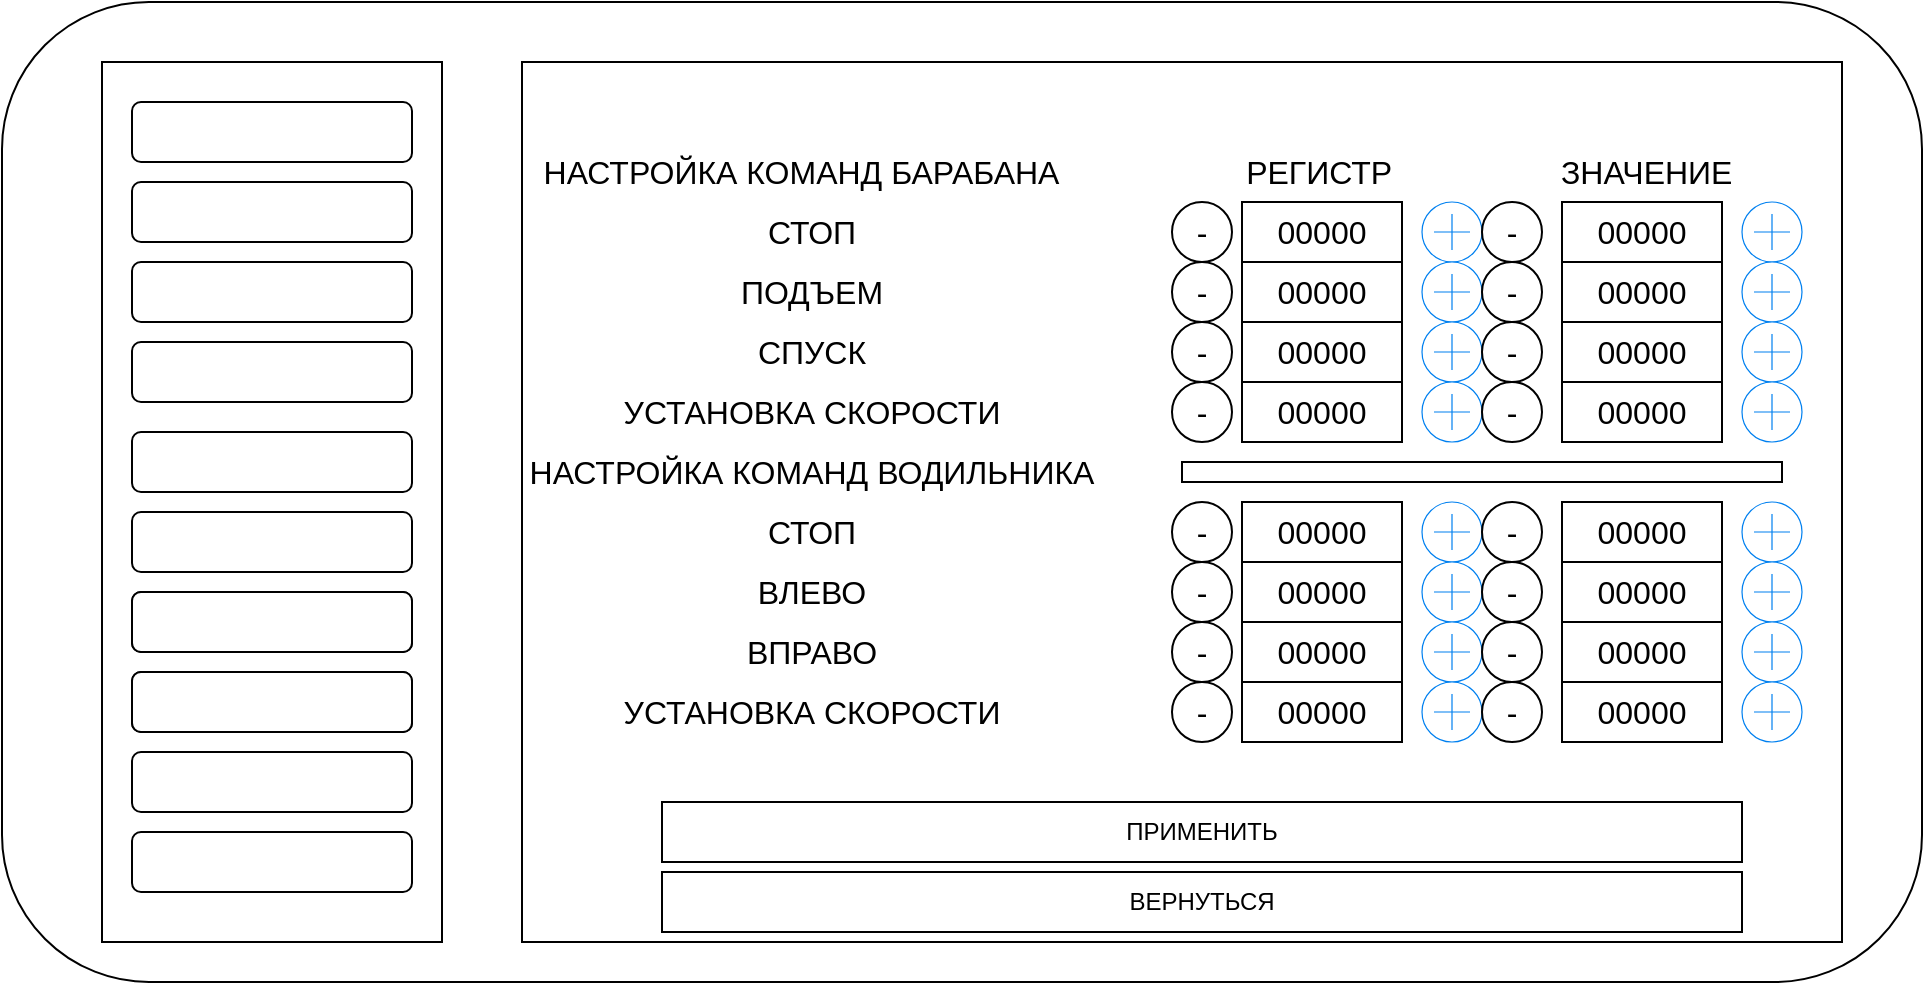 <mxfile version="23.1.5" type="github">
  <diagram name="Page-1" id="03018318-947c-dd8e-b7a3-06fadd420f32">
    <mxGraphModel dx="1934" dy="2406" grid="1" gridSize="10" guides="1" tooltips="1" connect="1" arrows="1" fold="1" page="1" pageScale="1" pageWidth="1100" pageHeight="850" background="#ffffff" math="0" shadow="0">
      <root>
        <mxCell id="0" />
        <mxCell id="1" parent="0" />
        <mxCell id="AzzoTdDaTa5bJprUW5se-137" value="" style="rounded=1;whiteSpace=wrap;html=1;" vertex="1" parent="1">
          <mxGeometry x="-70" y="-10" width="960" height="490" as="geometry" />
        </mxCell>
        <mxCell id="AzzoTdDaTa5bJprUW5se-3" value="" style="rounded=0;whiteSpace=wrap;html=1;" vertex="1" parent="1">
          <mxGeometry x="190" y="20" width="660" height="440" as="geometry" />
        </mxCell>
        <mxCell id="AzzoTdDaTa5bJprUW5se-5" value="НАСТРОЙКА КОМАНД БАРАБАНА&amp;nbsp; &amp;nbsp; &amp;nbsp; &amp;nbsp; &amp;nbsp; &amp;nbsp; &amp;nbsp; &amp;nbsp; &amp;nbsp; &amp;nbsp; &amp;nbsp;РЕГИСТР&amp;nbsp; &amp;nbsp; &amp;nbsp; &amp;nbsp; &amp;nbsp; &amp;nbsp; &amp;nbsp; &amp;nbsp; &amp;nbsp; &amp;nbsp;ЗНАЧЕНИЕ&lt;div&gt;&lt;br/&gt;&lt;/div&gt;" style="text;html=1;align=center;verticalAlign=middle;whiteSpace=wrap;rounded=0;fontSize=16;" vertex="1" parent="1">
          <mxGeometry x="160" y="70" width="676" height="30" as="geometry" />
        </mxCell>
        <mxCell id="AzzoTdDaTa5bJprUW5se-6" value="СТОП" style="text;html=1;align=center;verticalAlign=middle;whiteSpace=wrap;rounded=0;fontSize=16;" vertex="1" parent="1">
          <mxGeometry x="150" y="90" width="370" height="30" as="geometry" />
        </mxCell>
        <mxCell id="AzzoTdDaTa5bJprUW5se-7" value="ПОДЪЕМ" style="text;html=1;align=center;verticalAlign=middle;whiteSpace=wrap;rounded=0;fontSize=16;" vertex="1" parent="1">
          <mxGeometry x="150" y="120" width="370" height="30" as="geometry" />
        </mxCell>
        <mxCell id="AzzoTdDaTa5bJprUW5se-8" value="СПУСК" style="text;html=1;align=center;verticalAlign=middle;whiteSpace=wrap;rounded=0;fontSize=16;" vertex="1" parent="1">
          <mxGeometry x="150" y="150" width="370" height="30" as="geometry" />
        </mxCell>
        <mxCell id="AzzoTdDaTa5bJprUW5se-9" value="УСТАНОВКА СКОРОСТИ" style="text;html=1;align=center;verticalAlign=middle;whiteSpace=wrap;rounded=0;fontSize=16;" vertex="1" parent="1">
          <mxGeometry x="150" y="180" width="370" height="30" as="geometry" />
        </mxCell>
        <mxCell id="AzzoTdDaTa5bJprUW5se-10" value="НАСТРОЙКА КОМАНД ВОДИЛЬНИКА" style="text;html=1;align=center;verticalAlign=middle;whiteSpace=wrap;rounded=0;fontSize=16;" vertex="1" parent="1">
          <mxGeometry x="150" y="210" width="370" height="30" as="geometry" />
        </mxCell>
        <mxCell id="AzzoTdDaTa5bJprUW5se-11" value="СТОП" style="text;html=1;align=center;verticalAlign=middle;whiteSpace=wrap;rounded=0;fontSize=16;" vertex="1" parent="1">
          <mxGeometry x="150" y="240" width="370" height="30" as="geometry" />
        </mxCell>
        <mxCell id="AzzoTdDaTa5bJprUW5se-12" value="ВЛЕВО" style="text;html=1;align=center;verticalAlign=middle;whiteSpace=wrap;rounded=0;fontSize=16;" vertex="1" parent="1">
          <mxGeometry x="150" y="270" width="370" height="30" as="geometry" />
        </mxCell>
        <mxCell id="AzzoTdDaTa5bJprUW5se-13" value="ВПРАВО" style="text;html=1;align=center;verticalAlign=middle;whiteSpace=wrap;rounded=0;fontSize=16;" vertex="1" parent="1">
          <mxGeometry x="150" y="300" width="370" height="30" as="geometry" />
        </mxCell>
        <mxCell id="AzzoTdDaTa5bJprUW5se-14" value="УСТАНОВКА СКОРОСТИ" style="text;html=1;align=center;verticalAlign=middle;whiteSpace=wrap;rounded=0;fontSize=16;" vertex="1" parent="1">
          <mxGeometry x="150" y="330" width="370" height="30" as="geometry" />
        </mxCell>
        <mxCell id="AzzoTdDaTa5bJprUW5se-16" value="" style="rounded=0;whiteSpace=wrap;html=1;" vertex="1" parent="1">
          <mxGeometry x="550" y="90" width="80" height="30" as="geometry" />
        </mxCell>
        <mxCell id="AzzoTdDaTa5bJprUW5se-17" value="" style="rounded=0;whiteSpace=wrap;html=1;" vertex="1" parent="1">
          <mxGeometry x="550" y="120" width="80" height="30" as="geometry" />
        </mxCell>
        <mxCell id="AzzoTdDaTa5bJprUW5se-18" value="" style="rounded=0;whiteSpace=wrap;html=1;" vertex="1" parent="1">
          <mxGeometry x="550" y="150" width="80" height="30" as="geometry" />
        </mxCell>
        <mxCell id="AzzoTdDaTa5bJprUW5se-20" value="" style="rounded=0;whiteSpace=wrap;html=1;" vertex="1" parent="1">
          <mxGeometry x="550" y="180" width="80" height="30" as="geometry" />
        </mxCell>
        <mxCell id="AzzoTdDaTa5bJprUW5se-22" value="" style="rounded=0;whiteSpace=wrap;html=1;" vertex="1" parent="1">
          <mxGeometry x="550" y="240" width="80" height="30" as="geometry" />
        </mxCell>
        <mxCell id="AzzoTdDaTa5bJprUW5se-23" value="" style="rounded=0;whiteSpace=wrap;html=1;" vertex="1" parent="1">
          <mxGeometry x="550" y="270" width="80" height="30" as="geometry" />
        </mxCell>
        <mxCell id="AzzoTdDaTa5bJprUW5se-24" value="" style="rounded=0;whiteSpace=wrap;html=1;" vertex="1" parent="1">
          <mxGeometry x="550" y="300" width="80" height="30" as="geometry" />
        </mxCell>
        <mxCell id="AzzoTdDaTa5bJprUW5se-25" value="" style="rounded=0;whiteSpace=wrap;html=1;" vertex="1" parent="1">
          <mxGeometry x="550" y="330" width="80" height="30" as="geometry" />
        </mxCell>
        <mxCell id="AzzoTdDaTa5bJprUW5se-26" value="" style="rounded=0;whiteSpace=wrap;html=1;" vertex="1" parent="1">
          <mxGeometry x="710" y="90" width="80" height="30" as="geometry" />
        </mxCell>
        <mxCell id="AzzoTdDaTa5bJprUW5se-27" value="" style="rounded=0;whiteSpace=wrap;html=1;" vertex="1" parent="1">
          <mxGeometry x="710" y="120" width="80" height="30" as="geometry" />
        </mxCell>
        <mxCell id="AzzoTdDaTa5bJprUW5se-28" value="" style="rounded=0;whiteSpace=wrap;html=1;" vertex="1" parent="1">
          <mxGeometry x="710" y="150" width="80" height="30" as="geometry" />
        </mxCell>
        <mxCell id="AzzoTdDaTa5bJprUW5se-29" value="" style="rounded=0;whiteSpace=wrap;html=1;" vertex="1" parent="1">
          <mxGeometry x="710" y="180" width="80" height="30" as="geometry" />
        </mxCell>
        <mxCell id="AzzoTdDaTa5bJprUW5se-31" value="" style="rounded=0;whiteSpace=wrap;html=1;" vertex="1" parent="1">
          <mxGeometry x="710" y="270" width="80" height="30" as="geometry" />
        </mxCell>
        <mxCell id="AzzoTdDaTa5bJprUW5se-32" value="" style="rounded=0;whiteSpace=wrap;html=1;" vertex="1" parent="1">
          <mxGeometry x="710" y="300" width="80" height="30" as="geometry" />
        </mxCell>
        <mxCell id="AzzoTdDaTa5bJprUW5se-33" value="" style="rounded=0;whiteSpace=wrap;html=1;" vertex="1" parent="1">
          <mxGeometry x="710" y="330" width="80" height="30" as="geometry" />
        </mxCell>
        <mxCell id="AzzoTdDaTa5bJprUW5se-34" value="ПРИМЕНИТЬ" style="rounded=0;whiteSpace=wrap;html=1;" vertex="1" parent="1">
          <mxGeometry x="260" y="390" width="540" height="30" as="geometry" />
        </mxCell>
        <mxCell id="AzzoTdDaTa5bJprUW5se-35" value="ВЕРНУТЬСЯ" style="rounded=0;whiteSpace=wrap;html=1;" vertex="1" parent="1">
          <mxGeometry x="260" y="425" width="540" height="30" as="geometry" />
        </mxCell>
        <mxCell id="AzzoTdDaTa5bJprUW5se-36" value="" style="html=1;verticalLabelPosition=bottom;labelBackgroundColor=#ffffff;verticalAlign=top;shadow=0;dashed=0;strokeWidth=2;shape=mxgraph.ios7.misc.increase;strokeColor=#0080f0;sketch=0;movable=0;resizable=0;rotatable=0;deletable=0;editable=0;locked=1;connectable=0;" vertex="1" parent="1">
          <mxGeometry x="640" y="90" width="30" height="30" as="geometry" />
        </mxCell>
        <mxCell id="AzzoTdDaTa5bJprUW5se-39" value="" style="html=1;verticalLabelPosition=bottom;labelBackgroundColor=#ffffff;verticalAlign=top;shadow=0;dashed=0;strokeWidth=2;shape=mxgraph.ios7.misc.increase;strokeColor=#0080f0;sketch=0;" vertex="1" parent="1">
          <mxGeometry x="640" y="120" width="30" height="30" as="geometry" />
        </mxCell>
        <mxCell id="AzzoTdDaTa5bJprUW5se-40" value="" style="html=1;verticalLabelPosition=bottom;labelBackgroundColor=#ffffff;verticalAlign=top;shadow=0;dashed=0;strokeWidth=2;shape=mxgraph.ios7.misc.increase;strokeColor=#0080f0;sketch=0;" vertex="1" parent="1">
          <mxGeometry x="640" y="150" width="30" height="30" as="geometry" />
        </mxCell>
        <mxCell id="AzzoTdDaTa5bJprUW5se-41" value="" style="html=1;verticalLabelPosition=bottom;labelBackgroundColor=#ffffff;verticalAlign=top;shadow=0;dashed=0;strokeWidth=2;shape=mxgraph.ios7.misc.increase;strokeColor=#0080f0;sketch=0;" vertex="1" parent="1">
          <mxGeometry x="640" y="180" width="30" height="30" as="geometry" />
        </mxCell>
        <mxCell id="AzzoTdDaTa5bJprUW5se-42" value="" style="html=1;verticalLabelPosition=bottom;labelBackgroundColor=#ffffff;verticalAlign=top;shadow=0;dashed=0;strokeWidth=2;shape=mxgraph.ios7.misc.increase;strokeColor=#0080f0;sketch=0;" vertex="1" parent="1">
          <mxGeometry x="640" y="240" width="30" height="30" as="geometry" />
        </mxCell>
        <mxCell id="AzzoTdDaTa5bJprUW5se-43" value="" style="html=1;verticalLabelPosition=bottom;labelBackgroundColor=#ffffff;verticalAlign=top;shadow=0;dashed=0;strokeWidth=2;shape=mxgraph.ios7.misc.increase;strokeColor=#0080f0;sketch=0;" vertex="1" parent="1">
          <mxGeometry x="640" y="270" width="30" height="30" as="geometry" />
        </mxCell>
        <mxCell id="AzzoTdDaTa5bJprUW5se-44" value="" style="html=1;verticalLabelPosition=bottom;labelBackgroundColor=#ffffff;verticalAlign=top;shadow=0;dashed=0;strokeWidth=2;shape=mxgraph.ios7.misc.increase;strokeColor=#0080f0;sketch=0;" vertex="1" parent="1">
          <mxGeometry x="640" y="300" width="30" height="30" as="geometry" />
        </mxCell>
        <mxCell id="AzzoTdDaTa5bJprUW5se-45" value="" style="html=1;verticalLabelPosition=bottom;labelBackgroundColor=#ffffff;verticalAlign=top;shadow=0;dashed=0;strokeWidth=2;shape=mxgraph.ios7.misc.increase;strokeColor=#0080f0;sketch=0;" vertex="1" parent="1">
          <mxGeometry x="640" y="330" width="30" height="30" as="geometry" />
        </mxCell>
        <mxCell id="AzzoTdDaTa5bJprUW5se-48" value="" style="html=1;verticalLabelPosition=bottom;labelBackgroundColor=#ffffff;verticalAlign=top;shadow=0;dashed=0;strokeWidth=2;shape=mxgraph.ios7.misc.increase;strokeColor=#0080f0;sketch=0;" vertex="1" parent="1">
          <mxGeometry x="800" y="90" width="30" height="30" as="geometry" />
        </mxCell>
        <mxCell id="AzzoTdDaTa5bJprUW5se-49" value="" style="html=1;verticalLabelPosition=bottom;labelBackgroundColor=#ffffff;verticalAlign=top;shadow=0;dashed=0;strokeWidth=2;shape=mxgraph.ios7.misc.increase;strokeColor=#0080f0;sketch=0;" vertex="1" parent="1">
          <mxGeometry x="800" y="120" width="30" height="30" as="geometry" />
        </mxCell>
        <mxCell id="AzzoTdDaTa5bJprUW5se-50" value="" style="html=1;verticalLabelPosition=bottom;labelBackgroundColor=#ffffff;verticalAlign=top;shadow=0;dashed=0;strokeWidth=2;shape=mxgraph.ios7.misc.increase;strokeColor=#0080f0;sketch=0;" vertex="1" parent="1">
          <mxGeometry x="800" y="150" width="30" height="30" as="geometry" />
        </mxCell>
        <mxCell id="AzzoTdDaTa5bJprUW5se-51" value="" style="html=1;verticalLabelPosition=bottom;labelBackgroundColor=#ffffff;verticalAlign=top;shadow=0;dashed=0;strokeWidth=2;shape=mxgraph.ios7.misc.increase;strokeColor=#0080f0;sketch=0;" vertex="1" parent="1">
          <mxGeometry x="800" y="180" width="30" height="30" as="geometry" />
        </mxCell>
        <mxCell id="AzzoTdDaTa5bJprUW5se-52" value="" style="html=1;verticalLabelPosition=bottom;labelBackgroundColor=#ffffff;verticalAlign=top;shadow=0;dashed=0;strokeWidth=2;shape=mxgraph.ios7.misc.increase;strokeColor=#0080f0;sketch=0;" vertex="1" parent="1">
          <mxGeometry x="800" y="240" width="30" height="30" as="geometry" />
        </mxCell>
        <mxCell id="AzzoTdDaTa5bJprUW5se-53" value="" style="html=1;verticalLabelPosition=bottom;labelBackgroundColor=#ffffff;verticalAlign=top;shadow=0;dashed=0;strokeWidth=2;shape=mxgraph.ios7.misc.increase;strokeColor=#0080f0;sketch=0;" vertex="1" parent="1">
          <mxGeometry x="800" y="270" width="30" height="30" as="geometry" />
        </mxCell>
        <mxCell id="AzzoTdDaTa5bJprUW5se-54" value="" style="html=1;verticalLabelPosition=bottom;labelBackgroundColor=#ffffff;verticalAlign=top;shadow=0;dashed=0;strokeWidth=2;shape=mxgraph.ios7.misc.increase;strokeColor=#0080f0;sketch=0;" vertex="1" parent="1">
          <mxGeometry x="800" y="300" width="30" height="30" as="geometry" />
        </mxCell>
        <mxCell id="AzzoTdDaTa5bJprUW5se-55" value="" style="html=1;verticalLabelPosition=bottom;labelBackgroundColor=#ffffff;verticalAlign=top;shadow=0;dashed=0;strokeWidth=2;shape=mxgraph.ios7.misc.increase;strokeColor=#0080f0;sketch=0;" vertex="1" parent="1">
          <mxGeometry x="800" y="330" width="30" height="30" as="geometry" />
        </mxCell>
        <mxCell id="AzzoTdDaTa5bJprUW5se-56" value="" style="ellipse;whiteSpace=wrap;html=1;" vertex="1" parent="1">
          <mxGeometry x="515" y="90" width="30" height="30" as="geometry" />
        </mxCell>
        <mxCell id="AzzoTdDaTa5bJprUW5se-59" value="-" style="text;html=1;align=center;verticalAlign=middle;whiteSpace=wrap;rounded=0;fontSize=16;" vertex="1" parent="1">
          <mxGeometry x="520" y="95" width="20" height="20" as="geometry" />
        </mxCell>
        <mxCell id="AzzoTdDaTa5bJprUW5se-62" value="" style="ellipse;whiteSpace=wrap;html=1;" vertex="1" parent="1">
          <mxGeometry x="515" y="120" width="30" height="30" as="geometry" />
        </mxCell>
        <mxCell id="AzzoTdDaTa5bJprUW5se-63" value="-" style="text;html=1;align=center;verticalAlign=middle;whiteSpace=wrap;rounded=0;fontSize=16;" vertex="1" parent="1">
          <mxGeometry x="520" y="125" width="20" height="20" as="geometry" />
        </mxCell>
        <mxCell id="AzzoTdDaTa5bJprUW5se-64" value="" style="ellipse;whiteSpace=wrap;html=1;" vertex="1" parent="1">
          <mxGeometry x="515" y="150" width="30" height="30" as="geometry" />
        </mxCell>
        <mxCell id="AzzoTdDaTa5bJprUW5se-65" value="-" style="text;html=1;align=center;verticalAlign=middle;whiteSpace=wrap;rounded=0;fontSize=16;" vertex="1" parent="1">
          <mxGeometry x="520" y="155" width="20" height="20" as="geometry" />
        </mxCell>
        <mxCell id="AzzoTdDaTa5bJprUW5se-66" value="" style="ellipse;whiteSpace=wrap;html=1;" vertex="1" parent="1">
          <mxGeometry x="515" y="180" width="30" height="30" as="geometry" />
        </mxCell>
        <mxCell id="AzzoTdDaTa5bJprUW5se-67" value="-" style="text;html=1;align=center;verticalAlign=middle;whiteSpace=wrap;rounded=0;fontSize=16;" vertex="1" parent="1">
          <mxGeometry x="520" y="185" width="20" height="20" as="geometry" />
        </mxCell>
        <mxCell id="AzzoTdDaTa5bJprUW5se-68" value="" style="ellipse;whiteSpace=wrap;html=1;" vertex="1" parent="1">
          <mxGeometry x="515" y="240" width="30" height="30" as="geometry" />
        </mxCell>
        <mxCell id="AzzoTdDaTa5bJprUW5se-69" value="-" style="text;html=1;align=center;verticalAlign=middle;whiteSpace=wrap;rounded=0;fontSize=16;" vertex="1" parent="1">
          <mxGeometry x="520" y="245" width="20" height="20" as="geometry" />
        </mxCell>
        <mxCell id="AzzoTdDaTa5bJprUW5se-70" value="" style="ellipse;whiteSpace=wrap;html=1;" vertex="1" parent="1">
          <mxGeometry x="515" y="270" width="30" height="30" as="geometry" />
        </mxCell>
        <mxCell id="AzzoTdDaTa5bJprUW5se-71" value="-" style="text;html=1;align=center;verticalAlign=middle;whiteSpace=wrap;rounded=0;fontSize=16;" vertex="1" parent="1">
          <mxGeometry x="520" y="275" width="20" height="20" as="geometry" />
        </mxCell>
        <mxCell id="AzzoTdDaTa5bJprUW5se-74" value="" style="ellipse;whiteSpace=wrap;html=1;" vertex="1" parent="1">
          <mxGeometry x="515" y="300" width="30" height="30" as="geometry" />
        </mxCell>
        <mxCell id="AzzoTdDaTa5bJprUW5se-75" value="-" style="text;html=1;align=center;verticalAlign=middle;whiteSpace=wrap;rounded=0;fontSize=16;" vertex="1" parent="1">
          <mxGeometry x="520" y="305" width="20" height="20" as="geometry" />
        </mxCell>
        <mxCell id="AzzoTdDaTa5bJprUW5se-76" value="" style="ellipse;whiteSpace=wrap;html=1;" vertex="1" parent="1">
          <mxGeometry x="515" y="330" width="30" height="30" as="geometry" />
        </mxCell>
        <mxCell id="AzzoTdDaTa5bJprUW5se-77" value="-" style="text;html=1;align=center;verticalAlign=middle;whiteSpace=wrap;rounded=0;fontSize=16;" vertex="1" parent="1">
          <mxGeometry x="520" y="335" width="20" height="20" as="geometry" />
        </mxCell>
        <mxCell id="AzzoTdDaTa5bJprUW5se-78" value="" style="ellipse;whiteSpace=wrap;html=1;" vertex="1" parent="1">
          <mxGeometry x="670" y="90" width="30" height="30" as="geometry" />
        </mxCell>
        <mxCell id="AzzoTdDaTa5bJprUW5se-79" value="-" style="text;html=1;align=center;verticalAlign=middle;whiteSpace=wrap;rounded=0;fontSize=16;" vertex="1" parent="1">
          <mxGeometry x="675" y="95" width="20" height="20" as="geometry" />
        </mxCell>
        <mxCell id="AzzoTdDaTa5bJprUW5se-80" value="" style="ellipse;whiteSpace=wrap;html=1;" vertex="1" parent="1">
          <mxGeometry x="670" y="120" width="30" height="30" as="geometry" />
        </mxCell>
        <mxCell id="AzzoTdDaTa5bJprUW5se-81" value="-" style="text;html=1;align=center;verticalAlign=middle;whiteSpace=wrap;rounded=0;fontSize=16;" vertex="1" parent="1">
          <mxGeometry x="675" y="125" width="20" height="20" as="geometry" />
        </mxCell>
        <mxCell id="AzzoTdDaTa5bJprUW5se-82" value="" style="ellipse;whiteSpace=wrap;html=1;" vertex="1" parent="1">
          <mxGeometry x="670" y="150" width="30" height="30" as="geometry" />
        </mxCell>
        <mxCell id="AzzoTdDaTa5bJprUW5se-83" value="-" style="text;html=1;align=center;verticalAlign=middle;whiteSpace=wrap;rounded=0;fontSize=16;" vertex="1" parent="1">
          <mxGeometry x="675" y="155" width="20" height="20" as="geometry" />
        </mxCell>
        <mxCell id="AzzoTdDaTa5bJprUW5se-84" value="" style="ellipse;whiteSpace=wrap;html=1;" vertex="1" parent="1">
          <mxGeometry x="670" y="180" width="30" height="30" as="geometry" />
        </mxCell>
        <mxCell id="AzzoTdDaTa5bJprUW5se-85" value="-" style="text;html=1;align=center;verticalAlign=middle;whiteSpace=wrap;rounded=0;fontSize=16;" vertex="1" parent="1">
          <mxGeometry x="675" y="185" width="20" height="20" as="geometry" />
        </mxCell>
        <mxCell id="AzzoTdDaTa5bJprUW5se-86" value="" style="ellipse;whiteSpace=wrap;html=1;" vertex="1" parent="1">
          <mxGeometry x="670" y="240" width="30" height="30" as="geometry" />
        </mxCell>
        <mxCell id="AzzoTdDaTa5bJprUW5se-87" value="-" style="text;html=1;align=center;verticalAlign=middle;whiteSpace=wrap;rounded=0;fontSize=16;" vertex="1" parent="1">
          <mxGeometry x="675" y="245" width="20" height="20" as="geometry" />
        </mxCell>
        <mxCell id="AzzoTdDaTa5bJprUW5se-88" value="" style="ellipse;whiteSpace=wrap;html=1;" vertex="1" parent="1">
          <mxGeometry x="670" y="270" width="30" height="30" as="geometry" />
        </mxCell>
        <mxCell id="AzzoTdDaTa5bJprUW5se-89" value="-" style="text;html=1;align=center;verticalAlign=middle;whiteSpace=wrap;rounded=0;fontSize=16;" vertex="1" parent="1">
          <mxGeometry x="675" y="275" width="20" height="20" as="geometry" />
        </mxCell>
        <mxCell id="AzzoTdDaTa5bJprUW5se-90" value="" style="ellipse;whiteSpace=wrap;html=1;" vertex="1" parent="1">
          <mxGeometry x="670" y="300" width="30" height="30" as="geometry" />
        </mxCell>
        <mxCell id="AzzoTdDaTa5bJprUW5se-91" value="-" style="text;html=1;align=center;verticalAlign=middle;whiteSpace=wrap;rounded=0;fontSize=16;" vertex="1" parent="1">
          <mxGeometry x="675" y="305" width="20" height="20" as="geometry" />
        </mxCell>
        <mxCell id="AzzoTdDaTa5bJprUW5se-92" value="" style="ellipse;whiteSpace=wrap;html=1;" vertex="1" parent="1">
          <mxGeometry x="670" y="330" width="30" height="30" as="geometry" />
        </mxCell>
        <mxCell id="AzzoTdDaTa5bJprUW5se-93" value="-" style="text;html=1;align=center;verticalAlign=middle;whiteSpace=wrap;rounded=0;fontSize=16;" vertex="1" parent="1">
          <mxGeometry x="675" y="335" width="20" height="20" as="geometry" />
        </mxCell>
        <mxCell id="AzzoTdDaTa5bJprUW5se-98" value="00000" style="text;html=1;align=center;verticalAlign=middle;whiteSpace=wrap;rounded=0;fontSize=16;" vertex="1" parent="1">
          <mxGeometry x="580" y="95" width="20" height="20" as="geometry" />
        </mxCell>
        <mxCell id="AzzoTdDaTa5bJprUW5se-99" value="00000" style="text;html=1;align=center;verticalAlign=middle;whiteSpace=wrap;rounded=0;fontSize=16;" vertex="1" parent="1">
          <mxGeometry x="580" y="125" width="20" height="20" as="geometry" />
        </mxCell>
        <mxCell id="AzzoTdDaTa5bJprUW5se-100" value="00000" style="text;html=1;align=center;verticalAlign=middle;whiteSpace=wrap;rounded=0;fontSize=16;" vertex="1" parent="1">
          <mxGeometry x="580" y="155" width="20" height="20" as="geometry" />
        </mxCell>
        <mxCell id="AzzoTdDaTa5bJprUW5se-101" value="00000" style="text;html=1;align=center;verticalAlign=middle;whiteSpace=wrap;rounded=0;fontSize=16;" vertex="1" parent="1">
          <mxGeometry x="580" y="185" width="20" height="20" as="geometry" />
        </mxCell>
        <mxCell id="AzzoTdDaTa5bJprUW5se-102" value="00000" style="text;html=1;align=center;verticalAlign=middle;whiteSpace=wrap;rounded=0;fontSize=16;" vertex="1" parent="1">
          <mxGeometry x="580" y="245" width="20" height="20" as="geometry" />
        </mxCell>
        <mxCell id="AzzoTdDaTa5bJprUW5se-103" value="00000" style="text;html=1;align=center;verticalAlign=middle;whiteSpace=wrap;rounded=0;fontSize=16;" vertex="1" parent="1">
          <mxGeometry x="580" y="275" width="20" height="20" as="geometry" />
        </mxCell>
        <mxCell id="AzzoTdDaTa5bJprUW5se-104" value="00000" style="text;html=1;align=center;verticalAlign=middle;whiteSpace=wrap;rounded=0;fontSize=16;" vertex="1" parent="1">
          <mxGeometry x="580" y="305" width="20" height="20" as="geometry" />
        </mxCell>
        <mxCell id="AzzoTdDaTa5bJprUW5se-105" value="00000" style="text;html=1;align=center;verticalAlign=middle;whiteSpace=wrap;rounded=0;fontSize=16;" vertex="1" parent="1">
          <mxGeometry x="580" y="335" width="20" height="20" as="geometry" />
        </mxCell>
        <mxCell id="AzzoTdDaTa5bJprUW5se-106" value="00000" style="text;html=1;align=center;verticalAlign=middle;whiteSpace=wrap;rounded=0;fontSize=16;" vertex="1" parent="1">
          <mxGeometry x="740" y="95" width="20" height="20" as="geometry" />
        </mxCell>
        <mxCell id="AzzoTdDaTa5bJprUW5se-107" value="00000" style="text;html=1;align=center;verticalAlign=middle;whiteSpace=wrap;rounded=0;fontSize=16;" vertex="1" parent="1">
          <mxGeometry x="740" y="125" width="20" height="20" as="geometry" />
        </mxCell>
        <mxCell id="AzzoTdDaTa5bJprUW5se-108" value="00000" style="text;html=1;align=center;verticalAlign=middle;whiteSpace=wrap;rounded=0;fontSize=16;" vertex="1" parent="1">
          <mxGeometry x="740" y="155" width="20" height="20" as="geometry" />
        </mxCell>
        <mxCell id="AzzoTdDaTa5bJprUW5se-109" value="00000" style="text;html=1;align=center;verticalAlign=middle;whiteSpace=wrap;rounded=0;fontSize=16;" vertex="1" parent="1">
          <mxGeometry x="740" y="185" width="20" height="20" as="geometry" />
        </mxCell>
        <mxCell id="AzzoTdDaTa5bJprUW5se-114" value="" style="rounded=0;whiteSpace=wrap;html=1;" vertex="1" parent="1">
          <mxGeometry x="710" y="240" width="80" height="30" as="geometry" />
        </mxCell>
        <mxCell id="AzzoTdDaTa5bJprUW5se-119" value="00000" style="text;html=1;align=center;verticalAlign=middle;whiteSpace=wrap;rounded=0;fontSize=16;" vertex="1" parent="1">
          <mxGeometry x="740" y="245" width="20" height="20" as="geometry" />
        </mxCell>
        <mxCell id="AzzoTdDaTa5bJprUW5se-120" value="00000" style="text;html=1;align=center;verticalAlign=middle;whiteSpace=wrap;rounded=0;fontSize=16;" vertex="1" parent="1">
          <mxGeometry x="740" y="275" width="20" height="20" as="geometry" />
        </mxCell>
        <mxCell id="AzzoTdDaTa5bJprUW5se-121" value="00000" style="text;html=1;align=center;verticalAlign=middle;whiteSpace=wrap;rounded=0;fontSize=16;" vertex="1" parent="1">
          <mxGeometry x="740" y="305" width="20" height="20" as="geometry" />
        </mxCell>
        <mxCell id="AzzoTdDaTa5bJprUW5se-122" value="00000" style="text;html=1;align=center;verticalAlign=middle;whiteSpace=wrap;rounded=0;fontSize=16;" vertex="1" parent="1">
          <mxGeometry x="740" y="335" width="20" height="20" as="geometry" />
        </mxCell>
        <mxCell id="AzzoTdDaTa5bJprUW5se-123" value="" style="rounded=0;whiteSpace=wrap;html=1;" vertex="1" parent="1">
          <mxGeometry x="520" y="220" width="300" height="10" as="geometry" />
        </mxCell>
        <mxCell id="AzzoTdDaTa5bJprUW5se-124" value="" style="rounded=0;whiteSpace=wrap;html=1;" vertex="1" parent="1">
          <mxGeometry x="-20" y="20" width="170" height="440" as="geometry" />
        </mxCell>
        <mxCell id="AzzoTdDaTa5bJprUW5se-125" value="" style="rounded=1;whiteSpace=wrap;html=1;" vertex="1" parent="1">
          <mxGeometry x="-5" y="40" width="140" height="30" as="geometry" />
        </mxCell>
        <mxCell id="AzzoTdDaTa5bJprUW5se-126" value="" style="rounded=1;whiteSpace=wrap;html=1;" vertex="1" parent="1">
          <mxGeometry x="-5" y="80" width="140" height="30" as="geometry" />
        </mxCell>
        <mxCell id="AzzoTdDaTa5bJprUW5se-127" value="" style="rounded=1;whiteSpace=wrap;html=1;" vertex="1" parent="1">
          <mxGeometry x="-5" y="120" width="140" height="30" as="geometry" />
        </mxCell>
        <mxCell id="AzzoTdDaTa5bJprUW5se-128" value="" style="rounded=1;whiteSpace=wrap;html=1;" vertex="1" parent="1">
          <mxGeometry x="-5" y="160" width="140" height="30" as="geometry" />
        </mxCell>
        <mxCell id="AzzoTdDaTa5bJprUW5se-129" value="" style="rounded=1;whiteSpace=wrap;html=1;" vertex="1" parent="1">
          <mxGeometry x="-5" y="205" width="140" height="30" as="geometry" />
        </mxCell>
        <mxCell id="AzzoTdDaTa5bJprUW5se-130" value="" style="rounded=1;whiteSpace=wrap;html=1;" vertex="1" parent="1">
          <mxGeometry x="-5" y="245" width="140" height="30" as="geometry" />
        </mxCell>
        <mxCell id="AzzoTdDaTa5bJprUW5se-131" value="" style="rounded=1;whiteSpace=wrap;html=1;" vertex="1" parent="1">
          <mxGeometry x="-5" y="285" width="140" height="30" as="geometry" />
        </mxCell>
        <mxCell id="AzzoTdDaTa5bJprUW5se-132" value="" style="rounded=1;whiteSpace=wrap;html=1;" vertex="1" parent="1">
          <mxGeometry x="-5" y="325" width="140" height="30" as="geometry" />
        </mxCell>
        <mxCell id="AzzoTdDaTa5bJprUW5se-133" value="" style="rounded=1;whiteSpace=wrap;html=1;" vertex="1" parent="1">
          <mxGeometry x="-5" y="285" width="140" height="30" as="geometry" />
        </mxCell>
        <mxCell id="AzzoTdDaTa5bJprUW5se-134" value="" style="rounded=1;whiteSpace=wrap;html=1;" vertex="1" parent="1">
          <mxGeometry x="-5" y="325" width="140" height="30" as="geometry" />
        </mxCell>
        <mxCell id="AzzoTdDaTa5bJprUW5se-135" value="" style="rounded=1;whiteSpace=wrap;html=1;" vertex="1" parent="1">
          <mxGeometry x="-5" y="365" width="140" height="30" as="geometry" />
        </mxCell>
        <mxCell id="AzzoTdDaTa5bJprUW5se-136" value="" style="rounded=1;whiteSpace=wrap;html=1;" vertex="1" parent="1">
          <mxGeometry x="-5" y="405" width="140" height="30" as="geometry" />
        </mxCell>
      </root>
    </mxGraphModel>
  </diagram>
</mxfile>
